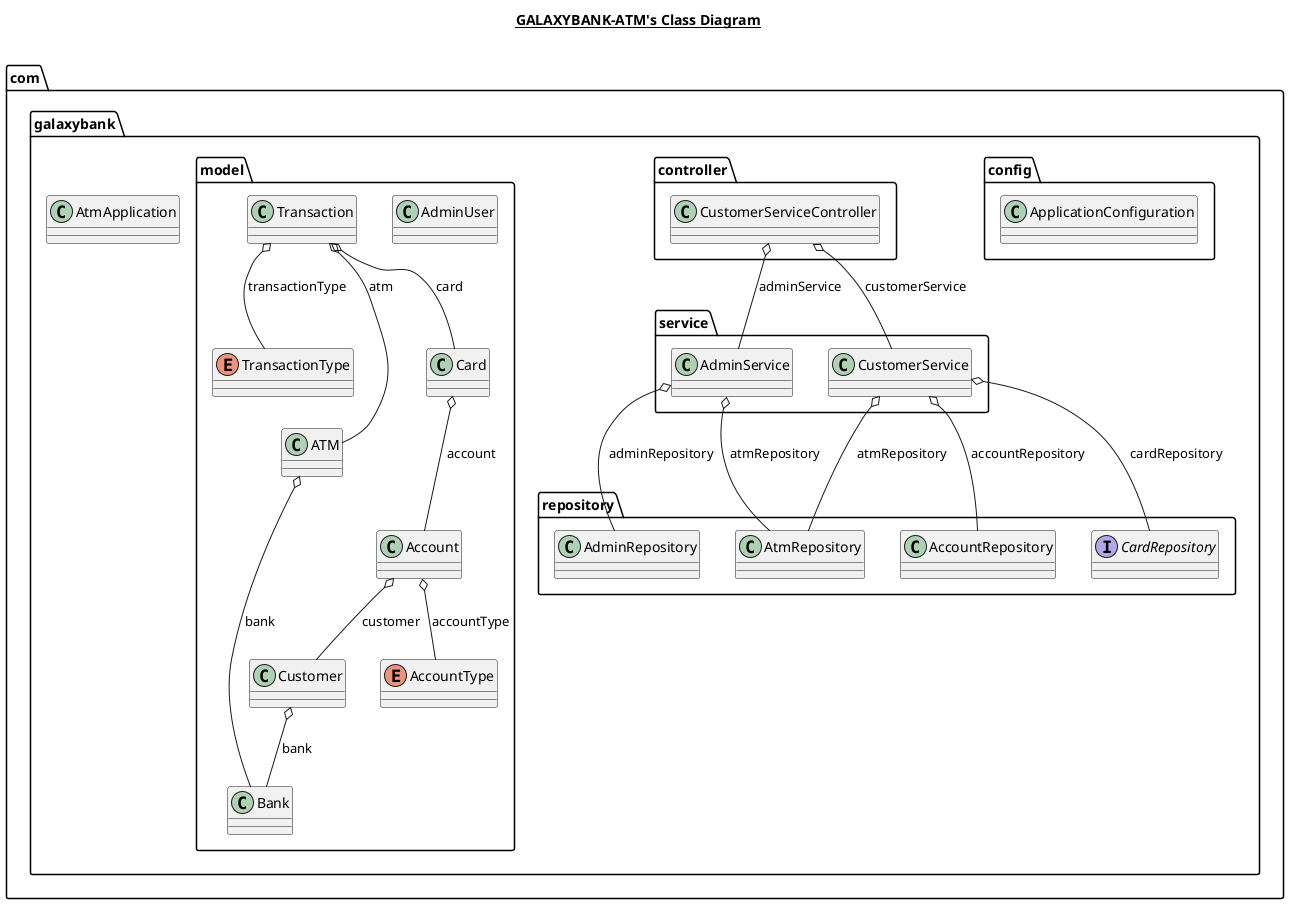 @startuml

title __GALAXYBANK-ATM's Class Diagram__\n

  namespace com.galaxybank {
    class com.galaxybank.AtmApplication {
    }
  }
  

  namespace com.galaxybank {
    namespace config {
      class com.galaxybank.config.ApplicationConfiguration {
      }
    }
  }
  

  namespace com.galaxybank {
    namespace controller {
      class com.galaxybank.controller.CustomerServiceController {
      }
    }
  }
  

  namespace com.galaxybank {
    namespace model {
      class com.galaxybank.model.ATM {
      }
      class com.galaxybank.model.Account {
      }
      enum AccountType {
      }
      class com.galaxybank.model.AdminUser {
      }
      class com.galaxybank.model.Bank {
      }
      class com.galaxybank.model.Card {
      }
      class com.galaxybank.model.Customer {
      }
      class com.galaxybank.model.Transaction {
      }
      enum TransactionType {
      }
    }
  }
  namespace com.galaxybank {
    namespace repository {
      interface com.galaxybank.repository.CardRepository {
      }
    }
  }

  namespace com.galaxybank {
    namespace service {
      class com.galaxybank.service.CustomerService {
      }
      class com.galaxybank.service.AdminService{
      }
    }
  }
  

  com.galaxybank.controller.CustomerServiceController o-- com.galaxybank.service.AdminService : adminService
  com.galaxybank.controller.CustomerServiceController o-- com.galaxybank.service.CustomerService : customerService
  com.galaxybank.model.ATM o-- com.galaxybank.model.Bank : bank
  com.galaxybank.model.Account o-- com.galaxybank.model.AccountType : accountType
  com.galaxybank.model.Account o-- com.galaxybank.model.Customer : customer
  com.galaxybank.model.Card o-- com.galaxybank.model.Account : account
  com.galaxybank.model.Customer o-- com.galaxybank.model.Bank : bank
  com.galaxybank.model.Transaction o-- com.galaxybank.model.ATM : atm
  com.galaxybank.model.Transaction o-- com.galaxybank.model.Card : card
  com.galaxybank.model.Transaction o-- com.galaxybank.model.TransactionType : transactionType
  com.galaxybank.service.AdminService o-- com.galaxybank.repository.AdminRepository : adminRepository
  com.galaxybank.service.AdminService o-- com.galaxybank.repository.AtmRepository : atmRepository
  com.galaxybank.service.CustomerService o-- com.galaxybank.repository.AccountRepository : accountRepository
  com.galaxybank.service.CustomerService o-- com.galaxybank.repository.AtmRepository : atmRepository
  com.galaxybank.service.CustomerService o-- com.galaxybank.repository.CardRepository : cardRepository


@enduml

